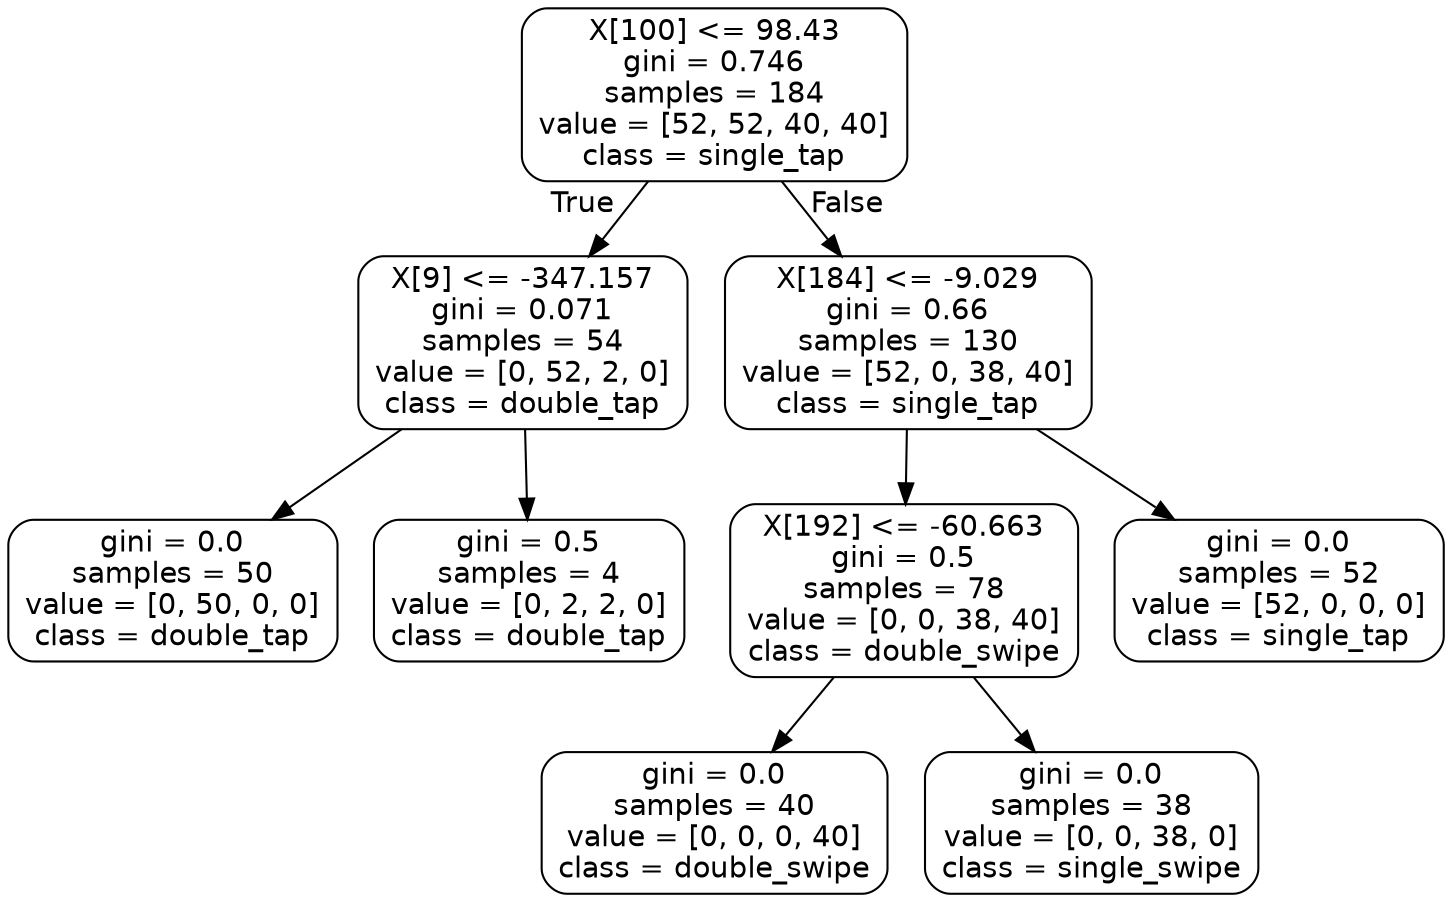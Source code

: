 digraph Tree {
node [shape=box, style="rounded", color="black", fontname=helvetica] ;
edge [fontname=helvetica] ;
0 [label="X[100] <= 98.43\ngini = 0.746\nsamples = 184\nvalue = [52, 52, 40, 40]\nclass = single_tap"] ;
1 [label="X[9] <= -347.157\ngini = 0.071\nsamples = 54\nvalue = [0, 52, 2, 0]\nclass = double_tap"] ;
0 -> 1 [labeldistance=2.5, labelangle=45, headlabel="True"] ;
2 [label="gini = 0.0\nsamples = 50\nvalue = [0, 50, 0, 0]\nclass = double_tap"] ;
1 -> 2 ;
3 [label="gini = 0.5\nsamples = 4\nvalue = [0, 2, 2, 0]\nclass = double_tap"] ;
1 -> 3 ;
4 [label="X[184] <= -9.029\ngini = 0.66\nsamples = 130\nvalue = [52, 0, 38, 40]\nclass = single_tap"] ;
0 -> 4 [labeldistance=2.5, labelangle=-45, headlabel="False"] ;
5 [label="X[192] <= -60.663\ngini = 0.5\nsamples = 78\nvalue = [0, 0, 38, 40]\nclass = double_swipe"] ;
4 -> 5 ;
6 [label="gini = 0.0\nsamples = 40\nvalue = [0, 0, 0, 40]\nclass = double_swipe"] ;
5 -> 6 ;
7 [label="gini = 0.0\nsamples = 38\nvalue = [0, 0, 38, 0]\nclass = single_swipe"] ;
5 -> 7 ;
8 [label="gini = 0.0\nsamples = 52\nvalue = [52, 0, 0, 0]\nclass = single_tap"] ;
4 -> 8 ;
}
